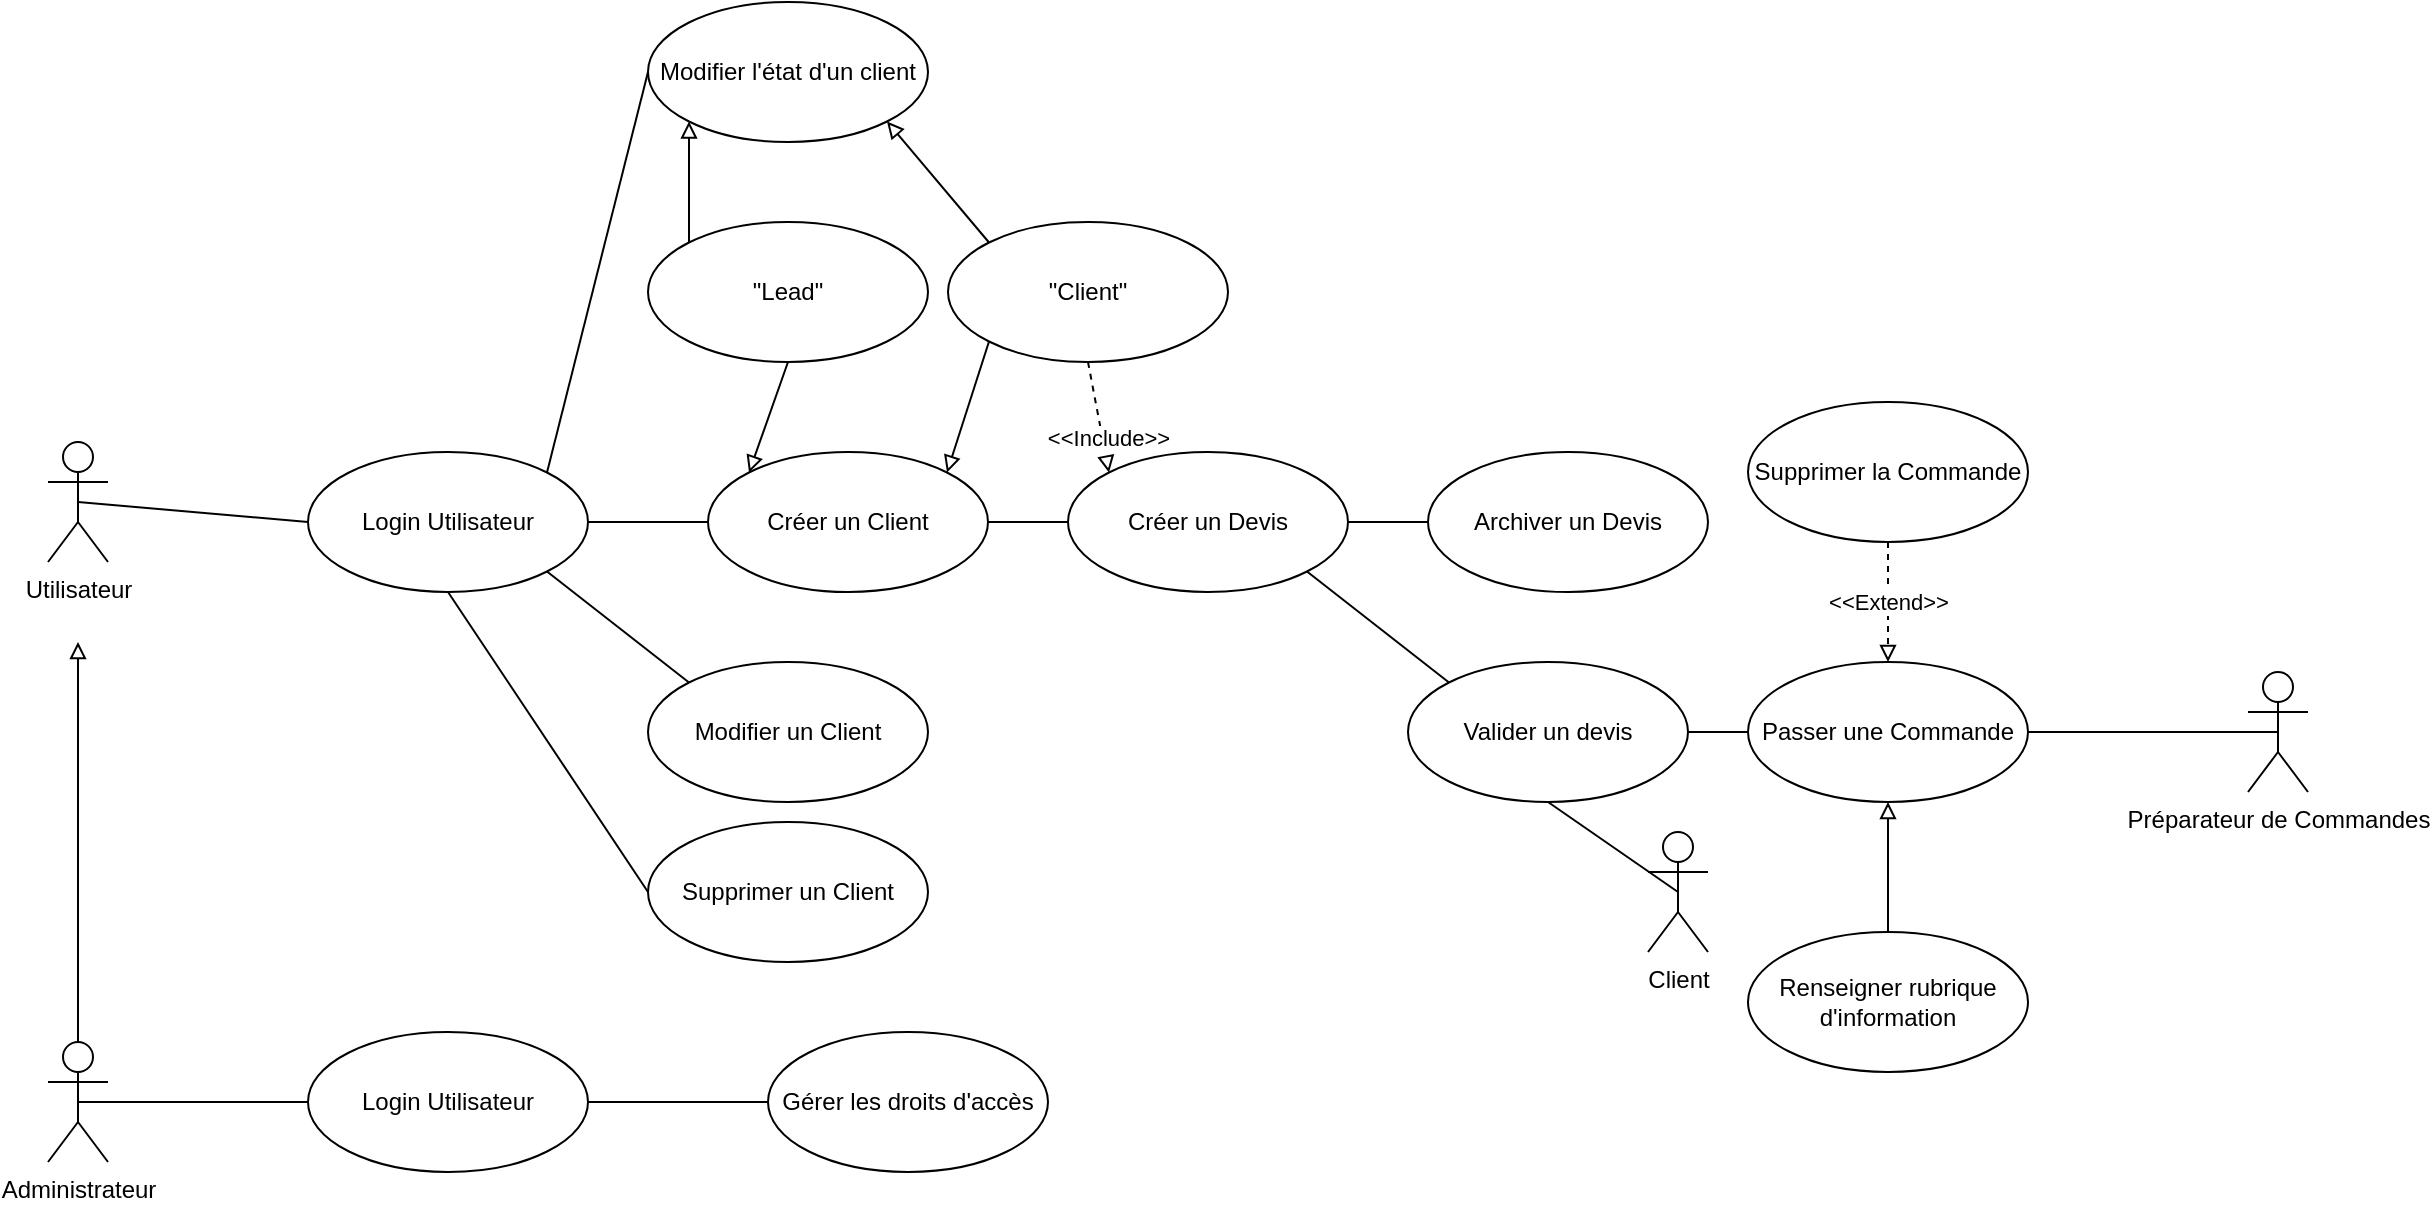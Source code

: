 <mxfile>
    <diagram id="RurpKN36xccSfVJUHAhi" name="Page-1">
        <mxGraphModel dx="2066" dy="779" grid="1" gridSize="10" guides="1" tooltips="1" connect="1" arrows="1" fold="1" page="1" pageScale="1" pageWidth="850" pageHeight="1100" math="0" shadow="0">
            <root>
                <mxCell id="0"/>
                <mxCell id="1" parent="0"/>
                <mxCell id="2" value="Utilisateur" style="shape=umlActor;verticalLabelPosition=bottom;verticalAlign=top;html=1;outlineConnect=0;" parent="1" vertex="1">
                    <mxGeometry x="-210" y="270" width="30" height="60" as="geometry"/>
                </mxCell>
                <mxCell id="45" value="Créer un Client" style="ellipse;whiteSpace=wrap;html=1;" vertex="1" parent="1">
                    <mxGeometry x="120" y="275" width="140" height="70" as="geometry"/>
                </mxCell>
                <mxCell id="46" value="" style="edgeStyle=none;html=1;endArrow=none;verticalAlign=bottom;entryX=0;entryY=0.5;entryDx=0;entryDy=0;exitX=1;exitY=0.5;exitDx=0;exitDy=0;" edge="1" parent="1" source="79" target="45">
                    <mxGeometry width="160" relative="1" as="geometry">
                        <mxPoint x="170" y="350" as="sourcePoint"/>
                        <mxPoint x="270" y="485" as="targetPoint"/>
                        <Array as="points"/>
                    </mxGeometry>
                </mxCell>
                <mxCell id="50" value="Créer un Devis" style="ellipse;whiteSpace=wrap;html=1;" vertex="1" parent="1">
                    <mxGeometry x="300" y="275" width="140" height="70" as="geometry"/>
                </mxCell>
                <mxCell id="51" value="" style="endArrow=none;html=1;exitX=1;exitY=0.5;exitDx=0;exitDy=0;entryX=0;entryY=0.5;entryDx=0;entryDy=0;" edge="1" parent="1" source="45" target="50">
                    <mxGeometry width="50" height="50" relative="1" as="geometry">
                        <mxPoint x="430" y="420" as="sourcePoint"/>
                        <mxPoint x="480" y="370" as="targetPoint"/>
                    </mxGeometry>
                </mxCell>
                <mxCell id="52" value="Archiver un Devis" style="ellipse;whiteSpace=wrap;html=1;" vertex="1" parent="1">
                    <mxGeometry x="480" y="275" width="140" height="70" as="geometry"/>
                </mxCell>
                <mxCell id="53" value="" style="endArrow=none;html=1;exitX=1;exitY=0.5;exitDx=0;exitDy=0;entryX=0;entryY=0.5;entryDx=0;entryDy=0;" edge="1" parent="1" source="50" target="52">
                    <mxGeometry width="50" height="50" relative="1" as="geometry">
                        <mxPoint x="430" y="420" as="sourcePoint"/>
                        <mxPoint x="480" y="370" as="targetPoint"/>
                    </mxGeometry>
                </mxCell>
                <mxCell id="54" value="Valider un devis" style="ellipse;whiteSpace=wrap;html=1;" vertex="1" parent="1">
                    <mxGeometry x="470" y="380" width="140" height="70" as="geometry"/>
                </mxCell>
                <mxCell id="55" value="" style="endArrow=none;html=1;exitX=1;exitY=1;exitDx=0;exitDy=0;entryX=0;entryY=0;entryDx=0;entryDy=0;" edge="1" parent="1" source="50" target="54">
                    <mxGeometry width="50" height="50" relative="1" as="geometry">
                        <mxPoint x="430" y="420" as="sourcePoint"/>
                        <mxPoint x="480" y="370" as="targetPoint"/>
                    </mxGeometry>
                </mxCell>
                <mxCell id="56" value="Passer une Commande" style="ellipse;whiteSpace=wrap;html=1;" vertex="1" parent="1">
                    <mxGeometry x="640" y="380" width="140" height="70" as="geometry"/>
                </mxCell>
                <mxCell id="57" value="" style="endArrow=none;html=1;exitX=1;exitY=0.5;exitDx=0;exitDy=0;entryX=0;entryY=0.5;entryDx=0;entryDy=0;" edge="1" parent="1" source="54" target="56">
                    <mxGeometry width="50" height="50" relative="1" as="geometry">
                        <mxPoint x="430" y="420" as="sourcePoint"/>
                        <mxPoint x="480" y="370" as="targetPoint"/>
                    </mxGeometry>
                </mxCell>
                <mxCell id="58" value="Administrateur" style="shape=umlActor;html=1;verticalLabelPosition=bottom;verticalAlign=top;align=center;" vertex="1" parent="1">
                    <mxGeometry x="-210" y="570" width="30" height="60" as="geometry"/>
                </mxCell>
                <mxCell id="59" value="" style="endArrow=block;html=1;exitX=0.5;exitY=0;exitDx=0;exitDy=0;exitPerimeter=0;endFill=0;" edge="1" parent="1" source="58">
                    <mxGeometry width="50" height="50" relative="1" as="geometry">
                        <mxPoint x="430" y="420" as="sourcePoint"/>
                        <mxPoint x="-195" y="370" as="targetPoint"/>
                    </mxGeometry>
                </mxCell>
                <mxCell id="60" value="Gérer les droits d'accès" style="ellipse;whiteSpace=wrap;html=1;" vertex="1" parent="1">
                    <mxGeometry x="150" y="565" width="140" height="70" as="geometry"/>
                </mxCell>
                <mxCell id="61" value="" style="endArrow=none;html=1;entryX=0;entryY=0.5;entryDx=0;entryDy=0;exitX=1;exitY=0.5;exitDx=0;exitDy=0;" edge="1" parent="1" source="82" target="60">
                    <mxGeometry width="50" height="50" relative="1" as="geometry">
                        <mxPoint x="10" y="600" as="sourcePoint"/>
                        <mxPoint x="480" y="370" as="targetPoint"/>
                    </mxGeometry>
                </mxCell>
                <mxCell id="62" value="Modifier l'état d'un client" style="ellipse;whiteSpace=wrap;html=1;" vertex="1" parent="1">
                    <mxGeometry x="90" y="50" width="140" height="70" as="geometry"/>
                </mxCell>
                <mxCell id="63" value="" style="endArrow=none;html=1;exitX=1;exitY=0;exitDx=0;exitDy=0;entryX=0;entryY=0.5;entryDx=0;entryDy=0;" edge="1" parent="1" source="79" target="62">
                    <mxGeometry width="50" height="50" relative="1" as="geometry">
                        <mxPoint x="430" y="420" as="sourcePoint"/>
                        <mxPoint x="480" y="370" as="targetPoint"/>
                    </mxGeometry>
                </mxCell>
                <mxCell id="64" value="&quot;Lead&quot;" style="ellipse;whiteSpace=wrap;html=1;" vertex="1" parent="1">
                    <mxGeometry x="90" y="160" width="140" height="70" as="geometry"/>
                </mxCell>
                <mxCell id="65" value="&quot;Client&quot;" style="ellipse;whiteSpace=wrap;html=1;" vertex="1" parent="1">
                    <mxGeometry x="240" y="160" width="140" height="70" as="geometry"/>
                </mxCell>
                <mxCell id="66" value="" style="endArrow=block;html=1;entryX=0;entryY=1;entryDx=0;entryDy=0;endFill=0;exitX=0;exitY=0;exitDx=0;exitDy=0;" edge="1" parent="1" source="64" target="62">
                    <mxGeometry width="50" height="50" relative="1" as="geometry">
                        <mxPoint x="130" y="170" as="sourcePoint"/>
                        <mxPoint x="480" y="370" as="targetPoint"/>
                    </mxGeometry>
                </mxCell>
                <mxCell id="67" value="" style="endArrow=block;html=1;exitX=0;exitY=0;exitDx=0;exitDy=0;entryX=1;entryY=1;entryDx=0;entryDy=0;endFill=0;" edge="1" parent="1" source="65" target="62">
                    <mxGeometry width="50" height="50" relative="1" as="geometry">
                        <mxPoint x="430" y="420" as="sourcePoint"/>
                        <mxPoint x="480" y="370" as="targetPoint"/>
                    </mxGeometry>
                </mxCell>
                <mxCell id="68" value="" style="endArrow=block;html=1;entryX=0;entryY=0;entryDx=0;entryDy=0;endFill=0;exitX=0.5;exitY=1;exitDx=0;exitDy=0;" edge="1" parent="1" source="64" target="45">
                    <mxGeometry width="50" height="50" relative="1" as="geometry">
                        <mxPoint x="120.503" y="180.251" as="sourcePoint"/>
                        <mxPoint x="120.503" y="119.749" as="targetPoint"/>
                    </mxGeometry>
                </mxCell>
                <mxCell id="69" value="" style="endArrow=block;html=1;entryX=1;entryY=0;entryDx=0;entryDy=0;endFill=0;exitX=0;exitY=1;exitDx=0;exitDy=0;" edge="1" parent="1" source="65" target="45">
                    <mxGeometry width="50" height="50" relative="1" as="geometry">
                        <mxPoint x="170" y="240" as="sourcePoint"/>
                        <mxPoint x="150.503" y="295.251" as="targetPoint"/>
                    </mxGeometry>
                </mxCell>
                <mxCell id="70" value="Modifier un Client" style="ellipse;whiteSpace=wrap;html=1;" vertex="1" parent="1">
                    <mxGeometry x="90" y="380" width="140" height="70" as="geometry"/>
                </mxCell>
                <mxCell id="71" value="Supprimer un Client" style="ellipse;whiteSpace=wrap;html=1;" vertex="1" parent="1">
                    <mxGeometry x="90" y="460" width="140" height="70" as="geometry"/>
                </mxCell>
                <mxCell id="72" value="" style="edgeStyle=none;html=1;endArrow=none;verticalAlign=bottom;entryX=0;entryY=0;entryDx=0;entryDy=0;exitX=1;exitY=1;exitDx=0;exitDy=0;" edge="1" parent="1" source="79" target="70">
                    <mxGeometry width="160" relative="1" as="geometry">
                        <mxPoint x="75" y="320" as="sourcePoint"/>
                        <mxPoint x="130" y="320" as="targetPoint"/>
                        <Array as="points"/>
                    </mxGeometry>
                </mxCell>
                <mxCell id="73" value="" style="edgeStyle=none;html=1;endArrow=none;verticalAlign=bottom;entryX=0;entryY=0.5;entryDx=0;entryDy=0;exitX=0.5;exitY=1;exitDx=0;exitDy=0;" edge="1" parent="1" source="79" target="71">
                    <mxGeometry width="160" relative="1" as="geometry">
                        <mxPoint x="80" y="360" as="sourcePoint"/>
                        <mxPoint x="150.503" y="380.251" as="targetPoint"/>
                        <Array as="points"/>
                    </mxGeometry>
                </mxCell>
                <mxCell id="75" value="" style="endArrow=block;html=1;exitX=0.5;exitY=1;exitDx=0;exitDy=0;entryX=0;entryY=0;entryDx=0;entryDy=0;dashed=1;endFill=0;" edge="1" parent="1" source="65" target="50">
                    <mxGeometry width="50" height="50" relative="1" as="geometry">
                        <mxPoint x="430" y="420" as="sourcePoint"/>
                        <mxPoint x="480" y="370" as="targetPoint"/>
                    </mxGeometry>
                </mxCell>
                <mxCell id="76" value="&amp;lt;&amp;lt;Include&amp;gt;&amp;gt;" style="edgeLabel;html=1;align=center;verticalAlign=middle;resizable=0;points=[];" vertex="1" connectable="0" parent="75">
                    <mxGeometry x="0.394" y="3" relative="1" as="geometry">
                        <mxPoint as="offset"/>
                    </mxGeometry>
                </mxCell>
                <mxCell id="77" value="Renseigner rubrique d'information" style="ellipse;whiteSpace=wrap;html=1;" vertex="1" parent="1">
                    <mxGeometry x="640" y="515" width="140" height="70" as="geometry"/>
                </mxCell>
                <mxCell id="78" value="" style="edgeStyle=none;html=1;endArrow=none;verticalAlign=bottom;entryX=0.5;entryY=0;entryDx=0;entryDy=0;exitX=0.5;exitY=1;exitDx=0;exitDy=0;endFill=0;startArrow=block;startFill=0;" edge="1" parent="1" source="56" target="77">
                    <mxGeometry width="160" relative="1" as="geometry">
                        <mxPoint x="450" y="460" as="sourcePoint"/>
                        <mxPoint x="130" y="320" as="targetPoint"/>
                        <Array as="points"/>
                    </mxGeometry>
                </mxCell>
                <mxCell id="79" value="Login Utilisateur" style="ellipse;whiteSpace=wrap;html=1;" vertex="1" parent="1">
                    <mxGeometry x="-80" y="275" width="140" height="70" as="geometry"/>
                </mxCell>
                <mxCell id="81" value="" style="endArrow=none;html=1;exitX=0.5;exitY=0.5;exitDx=0;exitDy=0;exitPerimeter=0;entryX=0;entryY=0.5;entryDx=0;entryDy=0;" edge="1" parent="1" source="2" target="79">
                    <mxGeometry width="50" height="50" relative="1" as="geometry">
                        <mxPoint x="230" y="420" as="sourcePoint"/>
                        <mxPoint x="280" y="370" as="targetPoint"/>
                    </mxGeometry>
                </mxCell>
                <mxCell id="82" value="Login Utilisateur" style="ellipse;whiteSpace=wrap;html=1;" vertex="1" parent="1">
                    <mxGeometry x="-80" y="565" width="140" height="70" as="geometry"/>
                </mxCell>
                <mxCell id="84" value="" style="endArrow=none;html=1;exitX=0.5;exitY=0.5;exitDx=0;exitDy=0;exitPerimeter=0;entryX=0;entryY=0.5;entryDx=0;entryDy=0;" edge="1" parent="1" source="58" target="82">
                    <mxGeometry width="50" height="50" relative="1" as="geometry">
                        <mxPoint x="230" y="420" as="sourcePoint"/>
                        <mxPoint x="280" y="370" as="targetPoint"/>
                    </mxGeometry>
                </mxCell>
                <mxCell id="86" value="Supprimer la Commande" style="ellipse;whiteSpace=wrap;html=1;" vertex="1" parent="1">
                    <mxGeometry x="640" y="250" width="140" height="70" as="geometry"/>
                </mxCell>
                <mxCell id="87" value="&amp;lt;&amp;lt;Extend&amp;gt;&amp;gt;" style="endArrow=block;html=1;exitX=0.5;exitY=1;exitDx=0;exitDy=0;entryX=0.5;entryY=0;entryDx=0;entryDy=0;endFill=0;dashed=1;" edge="1" parent="1" source="86" target="56">
                    <mxGeometry width="50" height="50" relative="1" as="geometry">
                        <mxPoint x="230" y="420" as="sourcePoint"/>
                        <mxPoint x="280" y="370" as="targetPoint"/>
                    </mxGeometry>
                </mxCell>
                <mxCell id="88" value="Client" style="shape=umlActor;html=1;verticalLabelPosition=bottom;verticalAlign=top;align=center;" vertex="1" parent="1">
                    <mxGeometry x="590" y="465" width="30" height="60" as="geometry"/>
                </mxCell>
                <mxCell id="89" value="" style="endArrow=none;html=1;exitX=0.5;exitY=1;exitDx=0;exitDy=0;entryX=0.5;entryY=0.5;entryDx=0;entryDy=0;entryPerimeter=0;" edge="1" parent="1" source="54" target="88">
                    <mxGeometry width="50" height="50" relative="1" as="geometry">
                        <mxPoint x="230" y="420" as="sourcePoint"/>
                        <mxPoint x="280" y="370" as="targetPoint"/>
                    </mxGeometry>
                </mxCell>
                <mxCell id="90" value="Préparateur de Commandes" style="shape=umlActor;html=1;verticalLabelPosition=bottom;verticalAlign=top;align=center;" vertex="1" parent="1">
                    <mxGeometry x="890" y="385" width="30" height="60" as="geometry"/>
                </mxCell>
                <mxCell id="91" value="" style="endArrow=none;html=1;exitX=1;exitY=0.5;exitDx=0;exitDy=0;entryX=0.5;entryY=0.5;entryDx=0;entryDy=0;entryPerimeter=0;" edge="1" parent="1" source="56" target="90">
                    <mxGeometry width="50" height="50" relative="1" as="geometry">
                        <mxPoint x="560" y="420" as="sourcePoint"/>
                        <mxPoint x="610" y="370" as="targetPoint"/>
                    </mxGeometry>
                </mxCell>
            </root>
        </mxGraphModel>
    </diagram>
</mxfile>
